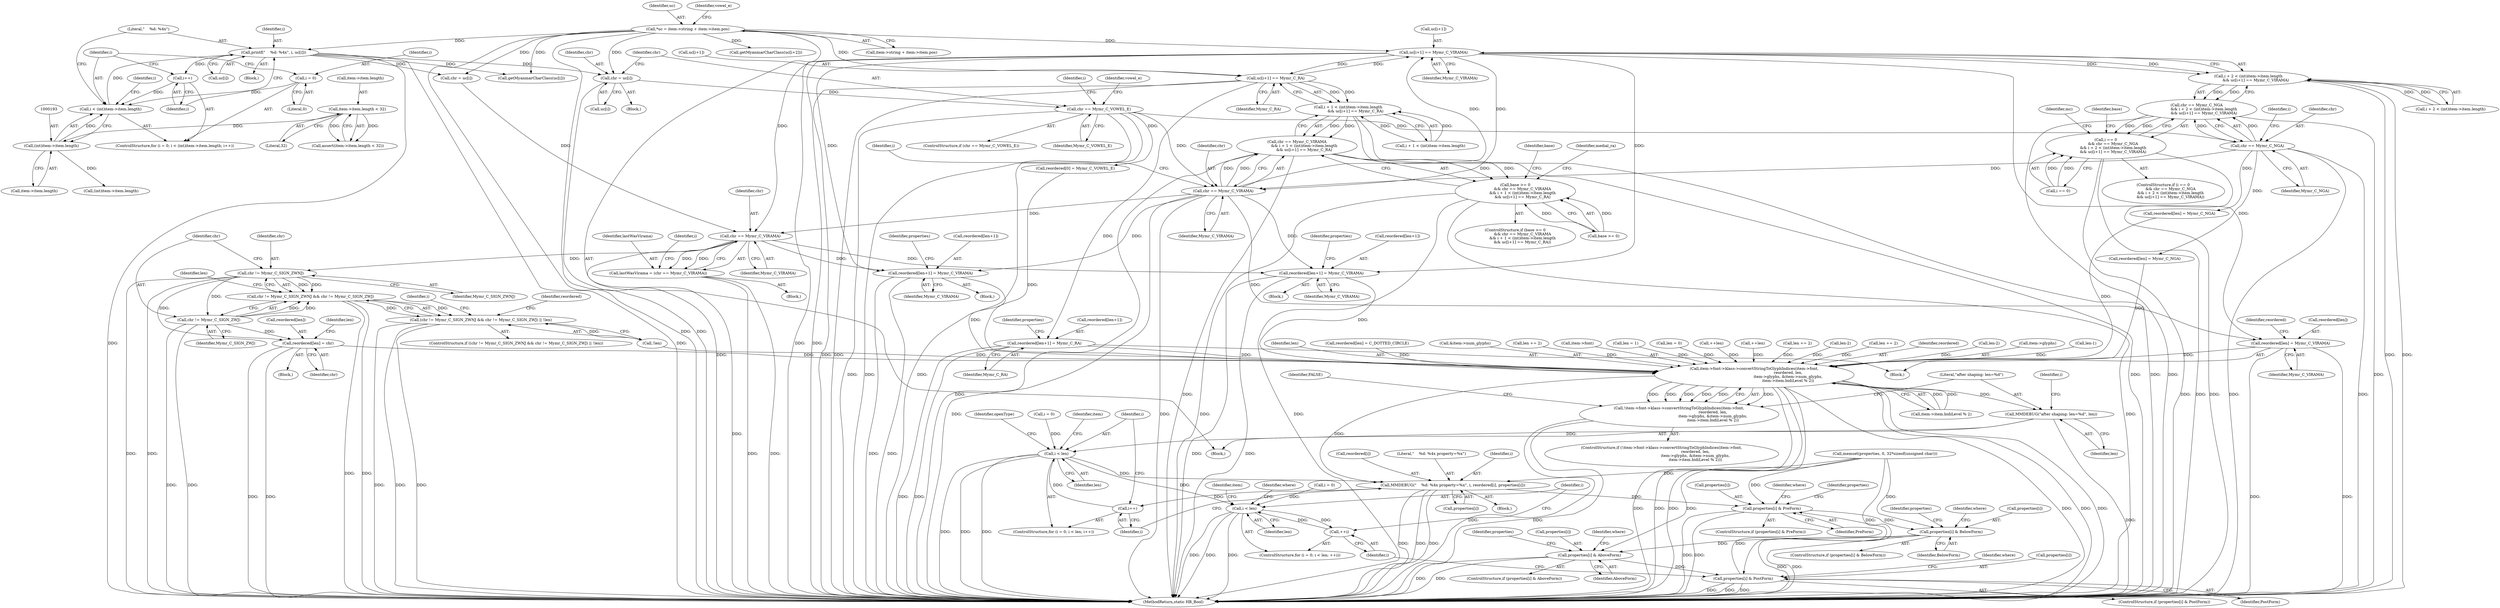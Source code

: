 digraph "0_Chrome_2953a669ec0a32a25c6250d34bf895ec0eb63d27@pointer" {
"1000260" [label="(Call,uc[i+1] == Mymr_C_VIRAMA)"];
"1000309" [label="(Call,uc[i+1] == Mymr_C_RA)"];
"1000121" [label="(Call,*uc = item->string + item->item.pos)"];
"1000260" [label="(Call,uc[i+1] == Mymr_C_VIRAMA)"];
"1000294" [label="(Call,chr == Mymr_C_VIRAMA)"];
"1000231" [label="(Call,chr == Mymr_C_VOWEL_E)"];
"1000225" [label="(Call,chr = uc[i])"];
"1000202" [label="(Call,printf(\"    %d: %4x\", i, uc[i]))"];
"1000190" [label="(Call,i < (int)item->item.length)"];
"1000187" [label="(Call,i = 0)"];
"1000199" [label="(Call,i++)"];
"1000192" [label="(Call,(int)item->item.length)"];
"1000177" [label="(Call,item->item.length < 32)"];
"1000245" [label="(Call,chr == Mymr_C_NGA)"];
"1000248" [label="(Call,i + 2 < (int)item->item.length\n            && uc[i+1] == Mymr_C_VIRAMA)"];
"1000244" [label="(Call,chr == Mymr_C_NGA\n            && i + 2 < (int)item->item.length\n            && uc[i+1] == Mymr_C_VIRAMA)"];
"1000240" [label="(Call,i == 0\n            && chr == Mymr_C_NGA\n            && i + 2 < (int)item->item.length\n            && uc[i+1] == Mymr_C_VIRAMA)"];
"1000297" [label="(Call,i + 1 < (int)item->item.length\n            && uc[i+1] == Mymr_C_RA)"];
"1000293" [label="(Call,chr == Mymr_C_VIRAMA\n            && i + 1 < (int)item->item.length\n            && uc[i+1] == Mymr_C_RA)"];
"1000289" [label="(Call,base >= 0\n            && chr == Mymr_C_VIRAMA\n            && i + 1 < (int)item->item.length\n            && uc[i+1] == Mymr_C_RA)"];
"1000357" [label="(Call,reordered[len+1] = Mymr_C_RA)"];
"1000607" [label="(Call,item->font->klass->convertStringToGlyphIndices(item->font,\n                                                        reordered, len,\n                                                        item->glyphs, &item->num_glyphs,\n                                                        item->item.bidiLevel % 2))"];
"1000606" [label="(Call,!item->font->klass->convertStringToGlyphIndices(item->font,\n                                                        reordered, len,\n                                                        item->glyphs, &item->num_glyphs,\n                                                        item->item.bidiLevel % 2))"];
"1000629" [label="(Call,MMDEBUG(\"after shaping: len=%d\", len))"];
"1000636" [label="(Call,i < len)"];
"1000678" [label="(Call,MMDEBUG(\"    %d: %4x property=%x\", i, reordered[i], properties[i]))"];
"1000639" [label="(Call,i++)"];
"1000718" [label="(Call,properties[i] & PreForm)"];
"1000729" [label="(Call,properties[i] & BelowForm)"];
"1000740" [label="(Call,properties[i] & AboveForm)"];
"1000751" [label="(Call,properties[i] & PostForm)"];
"1000695" [label="(Call,i < len)"];
"1000698" [label="(Call,++i)"];
"1000352" [label="(Call,reordered[len] = Mymr_C_VIRAMA)"];
"1000453" [label="(Call,reordered[len+1] = Mymr_C_VIRAMA)"];
"1000544" [label="(Call,chr == Mymr_C_VIRAMA)"];
"1000542" [label="(Call,lastWasVirama = (chr == Mymr_C_VIRAMA))"];
"1000557" [label="(Call,chr != Mymr_C_SIGN_ZWNJ)"];
"1000556" [label="(Call,chr != Mymr_C_SIGN_ZWNJ && chr != Mymr_C_SIGN_ZWJ)"];
"1000555" [label="(Call,(chr != Mymr_C_SIGN_ZWNJ && chr != Mymr_C_SIGN_ZWJ) || !len)"];
"1000560" [label="(Call,chr != Mymr_C_SIGN_ZWJ)"];
"1000566" [label="(Call,reordered[len] = chr)"];
"1000583" [label="(Call,reordered[len+1] = Mymr_C_VIRAMA)"];
"1000572" [label="(Identifier,len)"];
"1000242" [label="(Identifier,i)"];
"1000564" [label="(Identifier,len)"];
"1000717" [label="(ControlStructure,if (properties[i] & PreForm))"];
"1000315" [label="(Identifier,Mymr_C_RA)"];
"1000462" [label="(Identifier,properties)"];
"1000646" [label="(Identifier,item)"];
"1000741" [label="(Call,properties[i])"];
"1000186" [label="(ControlStructure,for (i = 0; i < (int)item->item.length; i++))"];
"1000232" [label="(Identifier,chr)"];
"1000681" [label="(Call,reordered[i])"];
"1000270" [label="(Identifier,mc)"];
"1000696" [label="(Identifier,i)"];
"1000729" [label="(Call,properties[i] & BelowForm)"];
"1000210" [label="(Identifier,i)"];
"1000695" [label="(Call,i < len)"];
"1000688" [label="(Identifier,openType)"];
"1000636" [label="(Call,i < len)"];
"1000271" [label="(Call,getMyanmarCharClass(uc[i+2]))"];
"1000290" [label="(Call,base >= 0)"];
"1000747" [label="(Identifier,where)"];
"1000404" [label="(Block,)"];
"1000178" [label="(Call,item->item.length)"];
"1000608" [label="(Call,item->font)"];
"1000240" [label="(Call,i == 0\n            && chr == Mymr_C_NGA\n            && i + 2 < (int)item->item.length\n            && uc[i+1] == Mymr_C_VIRAMA)"];
"1000678" [label="(Call,MMDEBUG(\"    %d: %4x property=%x\", i, reordered[i], properties[i]))"];
"1000344" [label="(Call,len = 1)"];
"1000592" [label="(Identifier,properties)"];
"1000753" [label="(Identifier,properties)"];
"1000233" [label="(Identifier,Mymr_C_VOWEL_E)"];
"1000241" [label="(Call,i == 0)"];
"1000454" [label="(Call,reordered[len+1])"];
"1000578" [label="(Call,reordered[len] = Mymr_C_NGA)"];
"1000634" [label="(Identifier,i)"];
"1000154" [label="(Call,len = 0)"];
"1000762" [label="(Identifier,item)"];
"1000176" [label="(Call,assert(item->item.length < 32))"];
"1000571" [label="(Call,++len)"];
"1000639" [label="(Call,i++)"];
"1000447" [label="(Block,)"];
"1000356" [label="(Identifier,Mymr_C_VIRAMA)"];
"1000431" [label="(Call,getMyanmarCharClass(uc[i]))"];
"1000352" [label="(Call,reordered[len] = Mymr_C_VIRAMA)"];
"1000236" [label="(Identifier,vowel_e)"];
"1000123" [label="(Call,item->string + item->item.pos)"];
"1000227" [label="(Call,uc[i])"];
"1000568" [label="(Identifier,reordered)"];
"1000755" [label="(Identifier,PostForm)"];
"1000637" [label="(Identifier,i)"];
"1000758" [label="(Identifier,where)"];
"1000247" [label="(Identifier,Mymr_C_NGA)"];
"1000177" [label="(Call,item->item.length < 32)"];
"1000297" [label="(Call,i + 1 < (int)item->item.length\n            && uc[i+1] == Mymr_C_RA)"];
"1000291" [label="(Identifier,base)"];
"1000205" [label="(Call,uc[i])"];
"1000752" [label="(Call,properties[i])"];
"1000248" [label="(Call,i + 2 < (int)item->item.length\n            && uc[i+1] == Mymr_C_VIRAMA)"];
"1000323" [label="(Identifier,base)"];
"1000605" [label="(ControlStructure,if (!item->font->klass->convertStringToGlyphIndices(item->font,\n                                                        reordered, len,\n                                                        item->glyphs, &item->num_glyphs,\n                                                        item->item.bidiLevel % 2)))"];
"1000189" [label="(Literal,0)"];
"1000453" [label="(Call,reordered[len+1] = Mymr_C_VIRAMA)"];
"1000251" [label="(Identifier,i)"];
"1000719" [label="(Call,properties[i])"];
"1000740" [label="(Call,properties[i] & AboveForm)"];
"1000406" [label="(Call,chr = uc[i])"];
"1000546" [label="(Identifier,Mymr_C_VIRAMA)"];
"1000309" [label="(Call,uc[i+1] == Mymr_C_RA)"];
"1000169" [label="(Call,memset(properties, 0, 32*sizeof(unsigned char)))"];
"1000542" [label="(Call,lastWasVirama = (chr == Mymr_C_VIRAMA))"];
"1000631" [label="(Identifier,len)"];
"1000200" [label="(Identifier,i)"];
"1000245" [label="(Call,chr == Mymr_C_NGA)"];
"1000557" [label="(Call,chr != Mymr_C_SIGN_ZWNJ)"];
"1000544" [label="(Call,chr == Mymr_C_VIRAMA)"];
"1000725" [label="(Identifier,where)"];
"1000244" [label="(Call,chr == Mymr_C_NGA\n            && i + 2 < (int)item->item.length\n            && uc[i+1] == Mymr_C_VIRAMA)"];
"1000226" [label="(Identifier,chr)"];
"1000288" [label="(ControlStructure,if (base >= 0\n            && chr == Mymr_C_VIRAMA\n            && i + 1 < (int)item->item.length\n            && uc[i+1] == Mymr_C_RA))"];
"1000192" [label="(Call,(int)item->item.length)"];
"1000260" [label="(Call,uc[i+1] == Mymr_C_VIRAMA)"];
"1000231" [label="(Call,chr == Mymr_C_VOWEL_E)"];
"1000558" [label="(Identifier,chr)"];
"1000731" [label="(Identifier,properties)"];
"1000607" [label="(Call,item->font->klass->convertStringToGlyphIndices(item->font,\n                                                        reordered, len,\n                                                        item->glyphs, &item->num_glyphs,\n                                                        item->item.bidiLevel % 2))"];
"1000703" [label="(Identifier,where)"];
"1000728" [label="(ControlStructure,if (properties[i] & BelowForm))"];
"1000310" [label="(Call,uc[i+1])"];
"1000351" [label="(Block,)"];
"1000318" [label="(Identifier,medial_ra)"];
"1000789" [label="(MethodReturn,static HB_Bool)"];
"1000296" [label="(Identifier,Mymr_C_VIRAMA)"];
"1000387" [label="(Call,++len)"];
"1000122" [label="(Identifier,uc)"];
"1000730" [label="(Call,properties[i])"];
"1000602" [label="(Call,len += 2)"];
"1000294" [label="(Call,chr == Mymr_C_VIRAMA)"];
"1000629" [label="(Call,MMDEBUG(\"after shaping: len=%d\", len))"];
"1000448" [label="(Call,reordered[len] = Mymr_C_NGA)"];
"1000249" [label="(Call,i + 2 < (int)item->item.length)"];
"1000545" [label="(Identifier,chr)"];
"1000204" [label="(Identifier,i)"];
"1000733" [label="(Identifier,BelowForm)"];
"1000742" [label="(Identifier,properties)"];
"1000190" [label="(Call,i < (int)item->item.length)"];
"1000359" [label="(Identifier,reordered)"];
"1000538" [label="(Call,len-2)"];
"1000722" [label="(Identifier,PreForm)"];
"1000289" [label="(Call,base >= 0\n            && chr == Mymr_C_VIRAMA\n            && i + 1 < (int)item->item.length\n            && uc[i+1] == Mymr_C_RA)"];
"1000230" [label="(ControlStructure,if (chr == Mymr_C_VOWEL_E))"];
"1000376" [label="(Call,len += 2)"];
"1000183" [label="(Literal,32)"];
"1000611" [label="(Identifier,reordered)"];
"1000300" [label="(Identifier,i)"];
"1000744" [label="(Identifier,AboveForm)"];
"1000554" [label="(ControlStructure,if ((chr != Mymr_C_SIGN_ZWNJ && chr != Mymr_C_SIGN_ZWJ) || !len))"];
"1000567" [label="(Call,reordered[len])"];
"1000560" [label="(Call,chr != Mymr_C_SIGN_ZWJ)"];
"1000699" [label="(Identifier,i)"];
"1000532" [label="(Call,len-2)"];
"1000549" [label="(Identifier,i)"];
"1000613" [label="(Call,item->glyphs)"];
"1000563" [label="(Call,!len)"];
"1000679" [label="(Literal,\"    %d: %4x property=%x\")"];
"1000692" [label="(Call,i = 0)"];
"1000358" [label="(Call,reordered[len+1])"];
"1000134" [label="(Identifier,vowel_e)"];
"1000516" [label="(Call,len-1)"];
"1000684" [label="(Call,properties[i])"];
"1000543" [label="(Identifier,lastWasVirama)"];
"1000403" [label="(Identifier,i)"];
"1000121" [label="(Call,*uc = item->string + item->item.pos)"];
"1000680" [label="(Identifier,i)"];
"1000697" [label="(Identifier,len)"];
"1000612" [label="(Identifier,len)"];
"1000641" [label="(Block,)"];
"1000188" [label="(Identifier,i)"];
"1000382" [label="(Call,reordered[len] = C_DOTTED_CIRCLE)"];
"1000750" [label="(ControlStructure,if (properties[i] & PostForm))"];
"1000691" [label="(ControlStructure,for (i = 0; i < len; ++i))"];
"1000559" [label="(Identifier,Mymr_C_SIGN_ZWNJ)"];
"1000562" [label="(Identifier,Mymr_C_SIGN_ZWJ)"];
"1000633" [label="(Call,i = 0)"];
"1000739" [label="(ControlStructure,if (properties[i] & AboveForm))"];
"1000246" [label="(Identifier,chr)"];
"1000718" [label="(Call,properties[i] & PreForm)"];
"1000570" [label="(Identifier,chr)"];
"1000191" [label="(Identifier,i)"];
"1000577" [label="(Block,)"];
"1000555" [label="(Call,(chr != Mymr_C_SIGN_ZWNJ && chr != Mymr_C_SIGN_ZWJ) || !len)"];
"1000223" [label="(Block,)"];
"1000194" [label="(Call,item->item.length)"];
"1000584" [label="(Call,reordered[len+1])"];
"1000628" [label="(Identifier,FALSE)"];
"1000225" [label="(Call,chr = uc[i])"];
"1000565" [label="(Block,)"];
"1000295" [label="(Identifier,chr)"];
"1000698" [label="(Call,++i)"];
"1000113" [label="(Block,)"];
"1000751" [label="(Call,properties[i] & PostForm)"];
"1000353" [label="(Call,reordered[len])"];
"1000616" [label="(Call,&item->num_glyphs)"];
"1000589" [label="(Identifier,Mymr_C_VIRAMA)"];
"1000214" [label="(Call,(int)item->item.length)"];
"1000203" [label="(Literal,\"    %d: %4x\")"];
"1000298" [label="(Call,i + 1 < (int)item->item.length)"];
"1000561" [label="(Identifier,chr)"];
"1000266" [label="(Identifier,Mymr_C_VIRAMA)"];
"1000472" [label="(Call,len += 2)"];
"1000632" [label="(ControlStructure,for (i = 0; i < len; i++))"];
"1000638" [label="(Identifier,len)"];
"1000187" [label="(Call,i = 0)"];
"1000556" [label="(Call,chr != Mymr_C_SIGN_ZWNJ && chr != Mymr_C_SIGN_ZWJ)"];
"1000293" [label="(Call,chr == Mymr_C_VIRAMA\n            && i + 1 < (int)item->item.length\n            && uc[i+1] == Mymr_C_RA)"];
"1000630" [label="(Literal,\"after shaping: len=%d\")"];
"1000202" [label="(Call,printf(\"    %d: %4x\", i, uc[i]))"];
"1000620" [label="(Call,item->item.bidiLevel % 2)"];
"1000201" [label="(Block,)"];
"1000261" [label="(Call,uc[i+1])"];
"1000357" [label="(Call,reordered[len+1] = Mymr_C_RA)"];
"1000566" [label="(Call,reordered[len] = chr)"];
"1000339" [label="(Call,reordered[0] = Mymr_C_VOWEL_E)"];
"1000640" [label="(Identifier,i)"];
"1000736" [label="(Identifier,where)"];
"1000606" [label="(Call,!item->font->klass->convertStringToGlyphIndices(item->font,\n                                                        reordered, len,\n                                                        item->glyphs, &item->num_glyphs,\n                                                        item->item.bidiLevel % 2))"];
"1000459" [label="(Identifier,Mymr_C_VIRAMA)"];
"1000199" [label="(Call,i++)"];
"1000363" [label="(Identifier,Mymr_C_RA)"];
"1000583" [label="(Call,reordered[len+1] = Mymr_C_VIRAMA)"];
"1000239" [label="(ControlStructure,if (i == 0\n            && chr == Mymr_C_NGA\n            && i + 2 < (int)item->item.length\n            && uc[i+1] == Mymr_C_VIRAMA))"];
"1000366" [label="(Identifier,properties)"];
"1000260" -> "1000248"  [label="AST: "];
"1000260" -> "1000266"  [label="CFG: "];
"1000261" -> "1000260"  [label="AST: "];
"1000266" -> "1000260"  [label="AST: "];
"1000248" -> "1000260"  [label="CFG: "];
"1000260" -> "1000789"  [label="DDG: "];
"1000260" -> "1000789"  [label="DDG: "];
"1000260" -> "1000248"  [label="DDG: "];
"1000260" -> "1000248"  [label="DDG: "];
"1000309" -> "1000260"  [label="DDG: "];
"1000121" -> "1000260"  [label="DDG: "];
"1000294" -> "1000260"  [label="DDG: "];
"1000260" -> "1000294"  [label="DDG: "];
"1000260" -> "1000309"  [label="DDG: "];
"1000260" -> "1000352"  [label="DDG: "];
"1000260" -> "1000453"  [label="DDG: "];
"1000260" -> "1000544"  [label="DDG: "];
"1000260" -> "1000583"  [label="DDG: "];
"1000309" -> "1000297"  [label="AST: "];
"1000309" -> "1000315"  [label="CFG: "];
"1000310" -> "1000309"  [label="AST: "];
"1000315" -> "1000309"  [label="AST: "];
"1000297" -> "1000309"  [label="CFG: "];
"1000309" -> "1000789"  [label="DDG: "];
"1000309" -> "1000789"  [label="DDG: "];
"1000309" -> "1000297"  [label="DDG: "];
"1000309" -> "1000297"  [label="DDG: "];
"1000121" -> "1000309"  [label="DDG: "];
"1000309" -> "1000357"  [label="DDG: "];
"1000121" -> "1000113"  [label="AST: "];
"1000121" -> "1000123"  [label="CFG: "];
"1000122" -> "1000121"  [label="AST: "];
"1000123" -> "1000121"  [label="AST: "];
"1000134" -> "1000121"  [label="CFG: "];
"1000121" -> "1000789"  [label="DDG: "];
"1000121" -> "1000789"  [label="DDG: "];
"1000121" -> "1000202"  [label="DDG: "];
"1000121" -> "1000225"  [label="DDG: "];
"1000121" -> "1000271"  [label="DDG: "];
"1000121" -> "1000406"  [label="DDG: "];
"1000121" -> "1000431"  [label="DDG: "];
"1000294" -> "1000293"  [label="AST: "];
"1000294" -> "1000296"  [label="CFG: "];
"1000295" -> "1000294"  [label="AST: "];
"1000296" -> "1000294"  [label="AST: "];
"1000300" -> "1000294"  [label="CFG: "];
"1000293" -> "1000294"  [label="CFG: "];
"1000294" -> "1000789"  [label="DDG: "];
"1000294" -> "1000789"  [label="DDG: "];
"1000294" -> "1000293"  [label="DDG: "];
"1000294" -> "1000293"  [label="DDG: "];
"1000231" -> "1000294"  [label="DDG: "];
"1000245" -> "1000294"  [label="DDG: "];
"1000294" -> "1000352"  [label="DDG: "];
"1000294" -> "1000453"  [label="DDG: "];
"1000294" -> "1000544"  [label="DDG: "];
"1000294" -> "1000583"  [label="DDG: "];
"1000231" -> "1000230"  [label="AST: "];
"1000231" -> "1000233"  [label="CFG: "];
"1000232" -> "1000231"  [label="AST: "];
"1000233" -> "1000231"  [label="AST: "];
"1000236" -> "1000231"  [label="CFG: "];
"1000242" -> "1000231"  [label="CFG: "];
"1000231" -> "1000789"  [label="DDG: "];
"1000231" -> "1000789"  [label="DDG: "];
"1000231" -> "1000789"  [label="DDG: "];
"1000225" -> "1000231"  [label="DDG: "];
"1000231" -> "1000245"  [label="DDG: "];
"1000231" -> "1000339"  [label="DDG: "];
"1000225" -> "1000223"  [label="AST: "];
"1000225" -> "1000227"  [label="CFG: "];
"1000226" -> "1000225"  [label="AST: "];
"1000227" -> "1000225"  [label="AST: "];
"1000232" -> "1000225"  [label="CFG: "];
"1000225" -> "1000789"  [label="DDG: "];
"1000202" -> "1000225"  [label="DDG: "];
"1000202" -> "1000201"  [label="AST: "];
"1000202" -> "1000205"  [label="CFG: "];
"1000203" -> "1000202"  [label="AST: "];
"1000204" -> "1000202"  [label="AST: "];
"1000205" -> "1000202"  [label="AST: "];
"1000200" -> "1000202"  [label="CFG: "];
"1000202" -> "1000789"  [label="DDG: "];
"1000202" -> "1000789"  [label="DDG: "];
"1000202" -> "1000199"  [label="DDG: "];
"1000190" -> "1000202"  [label="DDG: "];
"1000202" -> "1000406"  [label="DDG: "];
"1000202" -> "1000431"  [label="DDG: "];
"1000190" -> "1000186"  [label="AST: "];
"1000190" -> "1000192"  [label="CFG: "];
"1000191" -> "1000190"  [label="AST: "];
"1000192" -> "1000190"  [label="AST: "];
"1000203" -> "1000190"  [label="CFG: "];
"1000210" -> "1000190"  [label="CFG: "];
"1000187" -> "1000190"  [label="DDG: "];
"1000199" -> "1000190"  [label="DDG: "];
"1000192" -> "1000190"  [label="DDG: "];
"1000187" -> "1000186"  [label="AST: "];
"1000187" -> "1000189"  [label="CFG: "];
"1000188" -> "1000187"  [label="AST: "];
"1000189" -> "1000187"  [label="AST: "];
"1000191" -> "1000187"  [label="CFG: "];
"1000199" -> "1000186"  [label="AST: "];
"1000199" -> "1000200"  [label="CFG: "];
"1000200" -> "1000199"  [label="AST: "];
"1000191" -> "1000199"  [label="CFG: "];
"1000192" -> "1000194"  [label="CFG: "];
"1000193" -> "1000192"  [label="AST: "];
"1000194" -> "1000192"  [label="AST: "];
"1000177" -> "1000192"  [label="DDG: "];
"1000192" -> "1000214"  [label="DDG: "];
"1000177" -> "1000176"  [label="AST: "];
"1000177" -> "1000183"  [label="CFG: "];
"1000178" -> "1000177"  [label="AST: "];
"1000183" -> "1000177"  [label="AST: "];
"1000176" -> "1000177"  [label="CFG: "];
"1000177" -> "1000176"  [label="DDG: "];
"1000177" -> "1000176"  [label="DDG: "];
"1000245" -> "1000244"  [label="AST: "];
"1000245" -> "1000247"  [label="CFG: "];
"1000246" -> "1000245"  [label="AST: "];
"1000247" -> "1000245"  [label="AST: "];
"1000251" -> "1000245"  [label="CFG: "];
"1000244" -> "1000245"  [label="CFG: "];
"1000245" -> "1000789"  [label="DDG: "];
"1000245" -> "1000789"  [label="DDG: "];
"1000245" -> "1000244"  [label="DDG: "];
"1000245" -> "1000244"  [label="DDG: "];
"1000245" -> "1000448"  [label="DDG: "];
"1000245" -> "1000578"  [label="DDG: "];
"1000248" -> "1000244"  [label="AST: "];
"1000248" -> "1000249"  [label="CFG: "];
"1000249" -> "1000248"  [label="AST: "];
"1000244" -> "1000248"  [label="CFG: "];
"1000248" -> "1000789"  [label="DDG: "];
"1000248" -> "1000789"  [label="DDG: "];
"1000248" -> "1000244"  [label="DDG: "];
"1000248" -> "1000244"  [label="DDG: "];
"1000249" -> "1000248"  [label="DDG: "];
"1000249" -> "1000248"  [label="DDG: "];
"1000244" -> "1000240"  [label="AST: "];
"1000240" -> "1000244"  [label="CFG: "];
"1000244" -> "1000789"  [label="DDG: "];
"1000244" -> "1000789"  [label="DDG: "];
"1000244" -> "1000240"  [label="DDG: "];
"1000244" -> "1000240"  [label="DDG: "];
"1000240" -> "1000239"  [label="AST: "];
"1000240" -> "1000241"  [label="CFG: "];
"1000241" -> "1000240"  [label="AST: "];
"1000270" -> "1000240"  [label="CFG: "];
"1000291" -> "1000240"  [label="CFG: "];
"1000240" -> "1000789"  [label="DDG: "];
"1000240" -> "1000789"  [label="DDG: "];
"1000240" -> "1000789"  [label="DDG: "];
"1000241" -> "1000240"  [label="DDG: "];
"1000241" -> "1000240"  [label="DDG: "];
"1000297" -> "1000293"  [label="AST: "];
"1000297" -> "1000298"  [label="CFG: "];
"1000298" -> "1000297"  [label="AST: "];
"1000293" -> "1000297"  [label="CFG: "];
"1000297" -> "1000789"  [label="DDG: "];
"1000297" -> "1000789"  [label="DDG: "];
"1000297" -> "1000293"  [label="DDG: "];
"1000297" -> "1000293"  [label="DDG: "];
"1000298" -> "1000297"  [label="DDG: "];
"1000298" -> "1000297"  [label="DDG: "];
"1000293" -> "1000289"  [label="AST: "];
"1000289" -> "1000293"  [label="CFG: "];
"1000293" -> "1000789"  [label="DDG: "];
"1000293" -> "1000789"  [label="DDG: "];
"1000293" -> "1000289"  [label="DDG: "];
"1000293" -> "1000289"  [label="DDG: "];
"1000289" -> "1000288"  [label="AST: "];
"1000289" -> "1000290"  [label="CFG: "];
"1000290" -> "1000289"  [label="AST: "];
"1000318" -> "1000289"  [label="CFG: "];
"1000323" -> "1000289"  [label="CFG: "];
"1000289" -> "1000789"  [label="DDG: "];
"1000289" -> "1000789"  [label="DDG: "];
"1000289" -> "1000789"  [label="DDG: "];
"1000290" -> "1000289"  [label="DDG: "];
"1000290" -> "1000289"  [label="DDG: "];
"1000357" -> "1000351"  [label="AST: "];
"1000357" -> "1000363"  [label="CFG: "];
"1000358" -> "1000357"  [label="AST: "];
"1000363" -> "1000357"  [label="AST: "];
"1000366" -> "1000357"  [label="CFG: "];
"1000357" -> "1000789"  [label="DDG: "];
"1000357" -> "1000789"  [label="DDG: "];
"1000357" -> "1000607"  [label="DDG: "];
"1000607" -> "1000606"  [label="AST: "];
"1000607" -> "1000620"  [label="CFG: "];
"1000608" -> "1000607"  [label="AST: "];
"1000611" -> "1000607"  [label="AST: "];
"1000612" -> "1000607"  [label="AST: "];
"1000613" -> "1000607"  [label="AST: "];
"1000616" -> "1000607"  [label="AST: "];
"1000620" -> "1000607"  [label="AST: "];
"1000606" -> "1000607"  [label="CFG: "];
"1000607" -> "1000789"  [label="DDG: "];
"1000607" -> "1000789"  [label="DDG: "];
"1000607" -> "1000789"  [label="DDG: "];
"1000607" -> "1000789"  [label="DDG: "];
"1000607" -> "1000789"  [label="DDG: "];
"1000607" -> "1000789"  [label="DDG: "];
"1000607" -> "1000606"  [label="DDG: "];
"1000607" -> "1000606"  [label="DDG: "];
"1000607" -> "1000606"  [label="DDG: "];
"1000607" -> "1000606"  [label="DDG: "];
"1000607" -> "1000606"  [label="DDG: "];
"1000607" -> "1000606"  [label="DDG: "];
"1000578" -> "1000607"  [label="DDG: "];
"1000382" -> "1000607"  [label="DDG: "];
"1000448" -> "1000607"  [label="DDG: "];
"1000339" -> "1000607"  [label="DDG: "];
"1000453" -> "1000607"  [label="DDG: "];
"1000583" -> "1000607"  [label="DDG: "];
"1000352" -> "1000607"  [label="DDG: "];
"1000566" -> "1000607"  [label="DDG: "];
"1000532" -> "1000607"  [label="DDG: "];
"1000376" -> "1000607"  [label="DDG: "];
"1000154" -> "1000607"  [label="DDG: "];
"1000387" -> "1000607"  [label="DDG: "];
"1000472" -> "1000607"  [label="DDG: "];
"1000538" -> "1000607"  [label="DDG: "];
"1000602" -> "1000607"  [label="DDG: "];
"1000516" -> "1000607"  [label="DDG: "];
"1000344" -> "1000607"  [label="DDG: "];
"1000571" -> "1000607"  [label="DDG: "];
"1000563" -> "1000607"  [label="DDG: "];
"1000620" -> "1000607"  [label="DDG: "];
"1000620" -> "1000607"  [label="DDG: "];
"1000607" -> "1000629"  [label="DDG: "];
"1000607" -> "1000678"  [label="DDG: "];
"1000606" -> "1000605"  [label="AST: "];
"1000628" -> "1000606"  [label="CFG: "];
"1000630" -> "1000606"  [label="CFG: "];
"1000606" -> "1000789"  [label="DDG: "];
"1000606" -> "1000789"  [label="DDG: "];
"1000629" -> "1000113"  [label="AST: "];
"1000629" -> "1000631"  [label="CFG: "];
"1000630" -> "1000629"  [label="AST: "];
"1000631" -> "1000629"  [label="AST: "];
"1000634" -> "1000629"  [label="CFG: "];
"1000629" -> "1000789"  [label="DDG: "];
"1000629" -> "1000636"  [label="DDG: "];
"1000636" -> "1000632"  [label="AST: "];
"1000636" -> "1000638"  [label="CFG: "];
"1000637" -> "1000636"  [label="AST: "];
"1000638" -> "1000636"  [label="AST: "];
"1000646" -> "1000636"  [label="CFG: "];
"1000688" -> "1000636"  [label="CFG: "];
"1000636" -> "1000789"  [label="DDG: "];
"1000636" -> "1000789"  [label="DDG: "];
"1000636" -> "1000789"  [label="DDG: "];
"1000639" -> "1000636"  [label="DDG: "];
"1000633" -> "1000636"  [label="DDG: "];
"1000636" -> "1000678"  [label="DDG: "];
"1000636" -> "1000695"  [label="DDG: "];
"1000678" -> "1000641"  [label="AST: "];
"1000678" -> "1000684"  [label="CFG: "];
"1000679" -> "1000678"  [label="AST: "];
"1000680" -> "1000678"  [label="AST: "];
"1000681" -> "1000678"  [label="AST: "];
"1000684" -> "1000678"  [label="AST: "];
"1000640" -> "1000678"  [label="CFG: "];
"1000678" -> "1000789"  [label="DDG: "];
"1000678" -> "1000789"  [label="DDG: "];
"1000678" -> "1000789"  [label="DDG: "];
"1000678" -> "1000639"  [label="DDG: "];
"1000169" -> "1000678"  [label="DDG: "];
"1000678" -> "1000718"  [label="DDG: "];
"1000639" -> "1000632"  [label="AST: "];
"1000639" -> "1000640"  [label="CFG: "];
"1000640" -> "1000639"  [label="AST: "];
"1000637" -> "1000639"  [label="CFG: "];
"1000718" -> "1000717"  [label="AST: "];
"1000718" -> "1000722"  [label="CFG: "];
"1000719" -> "1000718"  [label="AST: "];
"1000722" -> "1000718"  [label="AST: "];
"1000725" -> "1000718"  [label="CFG: "];
"1000731" -> "1000718"  [label="CFG: "];
"1000718" -> "1000789"  [label="DDG: "];
"1000718" -> "1000789"  [label="DDG: "];
"1000751" -> "1000718"  [label="DDG: "];
"1000169" -> "1000718"  [label="DDG: "];
"1000718" -> "1000729"  [label="DDG: "];
"1000729" -> "1000728"  [label="AST: "];
"1000729" -> "1000733"  [label="CFG: "];
"1000730" -> "1000729"  [label="AST: "];
"1000733" -> "1000729"  [label="AST: "];
"1000736" -> "1000729"  [label="CFG: "];
"1000742" -> "1000729"  [label="CFG: "];
"1000729" -> "1000789"  [label="DDG: "];
"1000729" -> "1000789"  [label="DDG: "];
"1000169" -> "1000729"  [label="DDG: "];
"1000729" -> "1000740"  [label="DDG: "];
"1000740" -> "1000739"  [label="AST: "];
"1000740" -> "1000744"  [label="CFG: "];
"1000741" -> "1000740"  [label="AST: "];
"1000744" -> "1000740"  [label="AST: "];
"1000747" -> "1000740"  [label="CFG: "];
"1000753" -> "1000740"  [label="CFG: "];
"1000740" -> "1000789"  [label="DDG: "];
"1000740" -> "1000789"  [label="DDG: "];
"1000169" -> "1000740"  [label="DDG: "];
"1000740" -> "1000751"  [label="DDG: "];
"1000751" -> "1000750"  [label="AST: "];
"1000751" -> "1000755"  [label="CFG: "];
"1000752" -> "1000751"  [label="AST: "];
"1000755" -> "1000751"  [label="AST: "];
"1000758" -> "1000751"  [label="CFG: "];
"1000699" -> "1000751"  [label="CFG: "];
"1000751" -> "1000789"  [label="DDG: "];
"1000751" -> "1000789"  [label="DDG: "];
"1000751" -> "1000789"  [label="DDG: "];
"1000169" -> "1000751"  [label="DDG: "];
"1000695" -> "1000691"  [label="AST: "];
"1000695" -> "1000697"  [label="CFG: "];
"1000696" -> "1000695"  [label="AST: "];
"1000697" -> "1000695"  [label="AST: "];
"1000703" -> "1000695"  [label="CFG: "];
"1000762" -> "1000695"  [label="CFG: "];
"1000695" -> "1000789"  [label="DDG: "];
"1000695" -> "1000789"  [label="DDG: "];
"1000695" -> "1000789"  [label="DDG: "];
"1000692" -> "1000695"  [label="DDG: "];
"1000698" -> "1000695"  [label="DDG: "];
"1000695" -> "1000698"  [label="DDG: "];
"1000698" -> "1000691"  [label="AST: "];
"1000698" -> "1000699"  [label="CFG: "];
"1000699" -> "1000698"  [label="AST: "];
"1000696" -> "1000698"  [label="CFG: "];
"1000352" -> "1000351"  [label="AST: "];
"1000352" -> "1000356"  [label="CFG: "];
"1000353" -> "1000352"  [label="AST: "];
"1000356" -> "1000352"  [label="AST: "];
"1000359" -> "1000352"  [label="CFG: "];
"1000352" -> "1000789"  [label="DDG: "];
"1000352" -> "1000789"  [label="DDG: "];
"1000453" -> "1000447"  [label="AST: "];
"1000453" -> "1000459"  [label="CFG: "];
"1000454" -> "1000453"  [label="AST: "];
"1000459" -> "1000453"  [label="AST: "];
"1000462" -> "1000453"  [label="CFG: "];
"1000453" -> "1000789"  [label="DDG: "];
"1000453" -> "1000789"  [label="DDG: "];
"1000544" -> "1000453"  [label="DDG: "];
"1000544" -> "1000542"  [label="AST: "];
"1000544" -> "1000546"  [label="CFG: "];
"1000545" -> "1000544"  [label="AST: "];
"1000546" -> "1000544"  [label="AST: "];
"1000542" -> "1000544"  [label="CFG: "];
"1000544" -> "1000789"  [label="DDG: "];
"1000544" -> "1000542"  [label="DDG: "];
"1000544" -> "1000542"  [label="DDG: "];
"1000406" -> "1000544"  [label="DDG: "];
"1000544" -> "1000557"  [label="DDG: "];
"1000544" -> "1000583"  [label="DDG: "];
"1000542" -> "1000404"  [label="AST: "];
"1000543" -> "1000542"  [label="AST: "];
"1000549" -> "1000542"  [label="CFG: "];
"1000542" -> "1000789"  [label="DDG: "];
"1000542" -> "1000789"  [label="DDG: "];
"1000557" -> "1000556"  [label="AST: "];
"1000557" -> "1000559"  [label="CFG: "];
"1000558" -> "1000557"  [label="AST: "];
"1000559" -> "1000557"  [label="AST: "];
"1000561" -> "1000557"  [label="CFG: "];
"1000556" -> "1000557"  [label="CFG: "];
"1000557" -> "1000789"  [label="DDG: "];
"1000557" -> "1000789"  [label="DDG: "];
"1000557" -> "1000556"  [label="DDG: "];
"1000557" -> "1000556"  [label="DDG: "];
"1000557" -> "1000560"  [label="DDG: "];
"1000557" -> "1000566"  [label="DDG: "];
"1000556" -> "1000555"  [label="AST: "];
"1000556" -> "1000560"  [label="CFG: "];
"1000560" -> "1000556"  [label="AST: "];
"1000564" -> "1000556"  [label="CFG: "];
"1000555" -> "1000556"  [label="CFG: "];
"1000556" -> "1000789"  [label="DDG: "];
"1000556" -> "1000789"  [label="DDG: "];
"1000556" -> "1000555"  [label="DDG: "];
"1000556" -> "1000555"  [label="DDG: "];
"1000560" -> "1000556"  [label="DDG: "];
"1000560" -> "1000556"  [label="DDG: "];
"1000555" -> "1000554"  [label="AST: "];
"1000555" -> "1000563"  [label="CFG: "];
"1000563" -> "1000555"  [label="AST: "];
"1000568" -> "1000555"  [label="CFG: "];
"1000403" -> "1000555"  [label="CFG: "];
"1000555" -> "1000789"  [label="DDG: "];
"1000555" -> "1000789"  [label="DDG: "];
"1000555" -> "1000789"  [label="DDG: "];
"1000563" -> "1000555"  [label="DDG: "];
"1000560" -> "1000562"  [label="CFG: "];
"1000561" -> "1000560"  [label="AST: "];
"1000562" -> "1000560"  [label="AST: "];
"1000560" -> "1000789"  [label="DDG: "];
"1000560" -> "1000789"  [label="DDG: "];
"1000560" -> "1000566"  [label="DDG: "];
"1000566" -> "1000565"  [label="AST: "];
"1000566" -> "1000570"  [label="CFG: "];
"1000567" -> "1000566"  [label="AST: "];
"1000570" -> "1000566"  [label="AST: "];
"1000572" -> "1000566"  [label="CFG: "];
"1000566" -> "1000789"  [label="DDG: "];
"1000566" -> "1000789"  [label="DDG: "];
"1000583" -> "1000577"  [label="AST: "];
"1000583" -> "1000589"  [label="CFG: "];
"1000584" -> "1000583"  [label="AST: "];
"1000589" -> "1000583"  [label="AST: "];
"1000592" -> "1000583"  [label="CFG: "];
"1000583" -> "1000789"  [label="DDG: "];
"1000583" -> "1000789"  [label="DDG: "];
}
